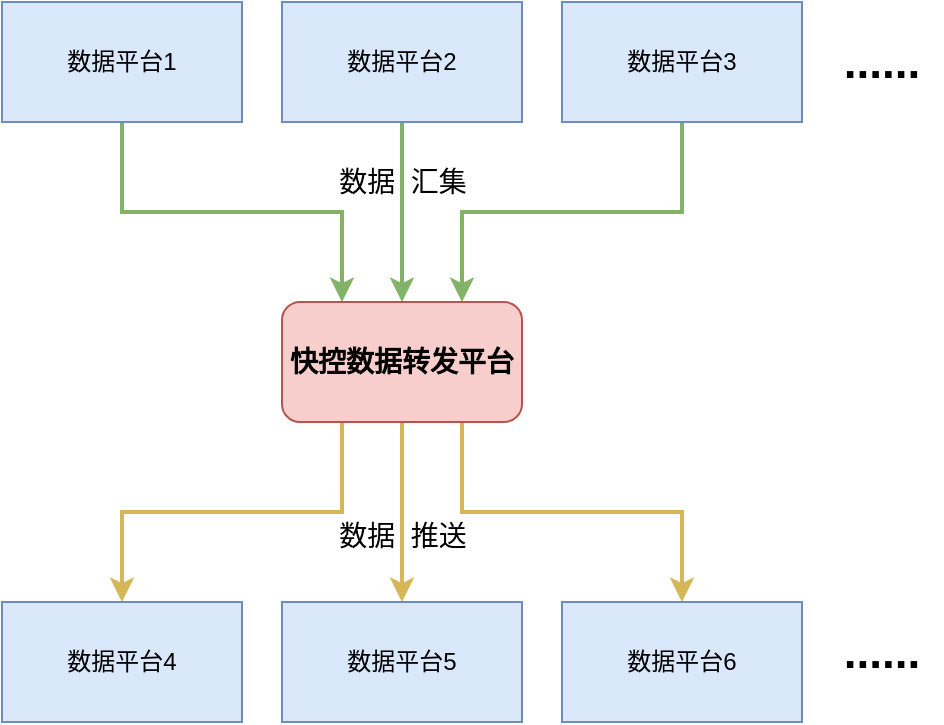 <mxfile version="16.5.6" type="github" pages="3"><diagram id="R2THEZOveWHxKFibjhno" name="Page-1"><mxGraphModel dx="1422" dy="786" grid="1" gridSize="10" guides="1" tooltips="1" connect="1" arrows="1" fold="1" page="1" pageScale="1" pageWidth="827" pageHeight="1169" math="0" shadow="0"><root><mxCell id="0"/><mxCell id="1" parent="0"/><mxCell id="psVMrp6Zv0FnGrqlBdo9-22" style="edgeStyle=orthogonalEdgeStyle;rounded=0;orthogonalLoop=1;jettySize=auto;html=1;exitX=0.5;exitY=1;exitDx=0;exitDy=0;entryX=0.25;entryY=0;entryDx=0;entryDy=0;fontSize=12;fillColor=#d5e8d4;strokeColor=#82b366;strokeWidth=2;" parent="1" source="psVMrp6Zv0FnGrqlBdo9-1" target="psVMrp6Zv0FnGrqlBdo9-6" edge="1"><mxGeometry relative="1" as="geometry"/></mxCell><mxCell id="psVMrp6Zv0FnGrqlBdo9-1" value="数据平台1" style="rounded=0;whiteSpace=wrap;html=1;fillColor=#dae8fc;strokeColor=#6c8ebf;" parent="1" vertex="1"><mxGeometry x="107" y="120" width="120" height="60" as="geometry"/></mxCell><mxCell id="psVMrp6Zv0FnGrqlBdo9-25" style="edgeStyle=orthogonalEdgeStyle;rounded=0;orthogonalLoop=1;jettySize=auto;html=1;exitX=0.5;exitY=1;exitDx=0;exitDy=0;entryX=0.5;entryY=0;entryDx=0;entryDy=0;fontSize=12;fillColor=#d5e8d4;strokeColor=#82b366;strokeWidth=2;" parent="1" source="psVMrp6Zv0FnGrqlBdo9-2" target="psVMrp6Zv0FnGrqlBdo9-6" edge="1"><mxGeometry relative="1" as="geometry"/></mxCell><mxCell id="psVMrp6Zv0FnGrqlBdo9-2" value="数据平台2" style="rounded=0;whiteSpace=wrap;html=1;fillColor=#dae8fc;strokeColor=#6c8ebf;" parent="1" vertex="1"><mxGeometry x="247" y="120" width="120" height="60" as="geometry"/></mxCell><mxCell id="psVMrp6Zv0FnGrqlBdo9-19" style="edgeStyle=orthogonalEdgeStyle;rounded=0;orthogonalLoop=1;jettySize=auto;html=1;exitX=0.5;exitY=1;exitDx=0;exitDy=0;fontSize=12;entryX=0.75;entryY=0;entryDx=0;entryDy=0;fillColor=#d5e8d4;strokeColor=#82b366;strokeWidth=2;" parent="1" source="psVMrp6Zv0FnGrqlBdo9-3" target="psVMrp6Zv0FnGrqlBdo9-6" edge="1"><mxGeometry relative="1" as="geometry"><mxPoint x="310" y="270" as="targetPoint"/></mxGeometry></mxCell><mxCell id="psVMrp6Zv0FnGrqlBdo9-3" value="数据平台3" style="rounded=0;whiteSpace=wrap;html=1;fillColor=#dae8fc;strokeColor=#6c8ebf;" parent="1" vertex="1"><mxGeometry x="387" y="120" width="120" height="60" as="geometry"/></mxCell><mxCell id="psVMrp6Zv0FnGrqlBdo9-5" value="&lt;font size=&quot;1&quot;&gt;&lt;b style=&quot;font-size: 23px&quot;&gt;......&lt;/b&gt;&lt;/font&gt;" style="text;html=1;strokeColor=none;fillColor=none;align=center;verticalAlign=middle;whiteSpace=wrap;rounded=0;" parent="1" vertex="1"><mxGeometry x="517" y="135" width="60" height="30" as="geometry"/></mxCell><mxCell id="psVMrp6Zv0FnGrqlBdo9-27" style="edgeStyle=orthogonalEdgeStyle;rounded=0;orthogonalLoop=1;jettySize=auto;html=1;exitX=0.25;exitY=1;exitDx=0;exitDy=0;entryX=0.5;entryY=0;entryDx=0;entryDy=0;fontSize=12;strokeWidth=2;fillColor=#fff2cc;strokeColor=#d6b656;" parent="1" source="psVMrp6Zv0FnGrqlBdo9-6" target="psVMrp6Zv0FnGrqlBdo9-7" edge="1"><mxGeometry relative="1" as="geometry"/></mxCell><mxCell id="psVMrp6Zv0FnGrqlBdo9-31" style="edgeStyle=orthogonalEdgeStyle;rounded=0;orthogonalLoop=1;jettySize=auto;html=1;exitX=0.75;exitY=1;exitDx=0;exitDy=0;entryX=0.5;entryY=0;entryDx=0;entryDy=0;fontSize=12;fillColor=#fff2cc;strokeColor=#d6b656;strokeWidth=2;" parent="1" source="psVMrp6Zv0FnGrqlBdo9-6" target="psVMrp6Zv0FnGrqlBdo9-9" edge="1"><mxGeometry relative="1" as="geometry"/></mxCell><mxCell id="psVMrp6Zv0FnGrqlBdo9-37" style="edgeStyle=orthogonalEdgeStyle;rounded=0;orthogonalLoop=1;jettySize=auto;html=1;exitX=0.5;exitY=1;exitDx=0;exitDy=0;entryX=0.5;entryY=0;entryDx=0;entryDy=0;fontSize=14;strokeWidth=2;fillColor=#fff2cc;strokeColor=#d6b656;" parent="1" source="psVMrp6Zv0FnGrqlBdo9-6" target="psVMrp6Zv0FnGrqlBdo9-8" edge="1"><mxGeometry relative="1" as="geometry"/></mxCell><mxCell id="psVMrp6Zv0FnGrqlBdo9-6" value="&lt;font style=&quot;font-size: 14px&quot;&gt;&lt;b&gt;快控数据转发平台&lt;/b&gt;&lt;/font&gt;" style="rounded=1;whiteSpace=wrap;html=1;fontSize=12;labelBorderColor=none;fillColor=#f8cecc;strokeColor=#b85450;" parent="1" vertex="1"><mxGeometry x="247" y="270" width="120" height="60" as="geometry"/></mxCell><mxCell id="psVMrp6Zv0FnGrqlBdo9-7" value="数据平台4" style="rounded=0;whiteSpace=wrap;html=1;fillColor=#dae8fc;strokeColor=#6c8ebf;" parent="1" vertex="1"><mxGeometry x="107" y="420" width="120" height="60" as="geometry"/></mxCell><mxCell id="psVMrp6Zv0FnGrqlBdo9-8" value="数据平台5" style="rounded=0;whiteSpace=wrap;html=1;fillColor=#dae8fc;strokeColor=#6c8ebf;" parent="1" vertex="1"><mxGeometry x="247" y="420" width="120" height="60" as="geometry"/></mxCell><mxCell id="psVMrp6Zv0FnGrqlBdo9-9" value="数据平台6" style="rounded=0;whiteSpace=wrap;html=1;fillColor=#dae8fc;strokeColor=#6c8ebf;" parent="1" vertex="1"><mxGeometry x="387" y="420" width="120" height="60" as="geometry"/></mxCell><mxCell id="psVMrp6Zv0FnGrqlBdo9-11" value="&lt;font size=&quot;1&quot;&gt;&lt;b style=&quot;font-size: 23px&quot;&gt;......&lt;/b&gt;&lt;/font&gt;" style="text;html=1;strokeColor=none;fillColor=none;align=center;verticalAlign=middle;whiteSpace=wrap;rounded=0;" parent="1" vertex="1"><mxGeometry x="517" y="430" width="60" height="30" as="geometry"/></mxCell><mxCell id="psVMrp6Zv0FnGrqlBdo9-32" value="数据&amp;nbsp; 汇集" style="text;html=1;strokeColor=none;fillColor=none;align=center;verticalAlign=middle;whiteSpace=wrap;rounded=0;labelBorderColor=none;fontSize=14;strokeWidth=2;" parent="1" vertex="1"><mxGeometry x="270.5" y="195" width="73" height="30" as="geometry"/></mxCell><mxCell id="psVMrp6Zv0FnGrqlBdo9-38" value="数据&amp;nbsp; 推送" style="text;html=1;strokeColor=none;fillColor=none;align=center;verticalAlign=middle;whiteSpace=wrap;rounded=0;labelBorderColor=none;fontSize=14;strokeWidth=2;" parent="1" vertex="1"><mxGeometry x="270.5" y="372" width="73" height="30" as="geometry"/></mxCell></root></mxGraphModel></diagram><diagram id="UJ6dEAMngYKNY6mzbba0" name="Page-2"><mxGraphModel dx="1047" dy="556" grid="1" gridSize="10" guides="1" tooltips="1" connect="1" arrows="1" fold="1" page="1" pageScale="1" pageWidth="827" pageHeight="1169" math="0" shadow="0"><root><mxCell id="HPbn3wRUZZfYsyes1C9u-0"/><mxCell id="HPbn3wRUZZfYsyes1C9u-1" parent="HPbn3wRUZZfYsyes1C9u-0"/><mxCell id="HPbn3wRUZZfYsyes1C9u-25" value="" style="rounded=0;whiteSpace=wrap;html=1;labelBorderColor=none;fontSize=16;strokeWidth=2;fillColor=#f5f5f5;strokeColor=#666666;fontColor=#333333;" vertex="1" parent="HPbn3wRUZZfYsyes1C9u-1"><mxGeometry x="130" y="130" width="530" height="470" as="geometry"/></mxCell><mxCell id="HPbn3wRUZZfYsyes1C9u-4" value="快控数据转发平台" style="text;html=1;strokeColor=none;fillColor=none;align=center;verticalAlign=middle;whiteSpace=wrap;rounded=0;labelBorderColor=none;fontSize=16;fontStyle=1" vertex="1" parent="HPbn3wRUZZfYsyes1C9u-1"><mxGeometry x="130" y="144" width="150" height="20" as="geometry"/></mxCell><mxCell id="HPbn3wRUZZfYsyes1C9u-15" value="" style="rounded=0;whiteSpace=wrap;html=1;labelBorderColor=none;fontSize=12;strokeWidth=2;fillColor=#fad7ac;strokeColor=#b46504;" vertex="1" parent="HPbn3wRUZZfYsyes1C9u-1"><mxGeometry x="130" y="180" width="530" height="120" as="geometry"/></mxCell><mxCell id="HPbn3wRUZZfYsyes1C9u-16" value="Web服务" style="text;html=1;strokeColor=none;fillColor=none;align=center;verticalAlign=middle;whiteSpace=wrap;rounded=0;labelBorderColor=none;fontSize=16;" vertex="1" parent="HPbn3wRUZZfYsyes1C9u-1"><mxGeometry x="140" y="225" width="70" height="30" as="geometry"/></mxCell><mxCell id="HPbn3wRUZZfYsyes1C9u-17" value="数据转发配置UI" style="rounded=0;whiteSpace=wrap;html=1;labelBorderColor=none;fontSize=12;strokeWidth=2;" vertex="1" parent="HPbn3wRUZZfYsyes1C9u-1"><mxGeometry x="220" y="210" width="120" height="60" as="geometry"/></mxCell><mxCell id="HPbn3wRUZZfYsyes1C9u-23" value="" style="group" vertex="1" connectable="0" parent="HPbn3wRUZZfYsyes1C9u-1"><mxGeometry x="130" y="470" width="530" height="130" as="geometry"/></mxCell><mxCell id="HPbn3wRUZZfYsyes1C9u-5" value="" style="rounded=0;whiteSpace=wrap;html=1;labelBorderColor=none;fontSize=16;strokeWidth=2;fillColor=#cdeb8b;strokeColor=#36393d;" vertex="1" parent="HPbn3wRUZZfYsyes1C9u-23"><mxGeometry width="530" height="130" as="geometry"/></mxCell><mxCell id="HPbn3wRUZZfYsyes1C9u-21" value="" style="group" vertex="1" connectable="0" parent="HPbn3wRUZZfYsyes1C9u-23"><mxGeometry x="10" y="35" width="480" height="60" as="geometry"/></mxCell><mxCell id="HPbn3wRUZZfYsyes1C9u-6" value="&lt;font style=&quot;font-size: 12px&quot;&gt;数据平台、转发配置&lt;/font&gt;" style="rounded=0;whiteSpace=wrap;html=1;labelBorderColor=none;fontSize=16;strokeWidth=2;" vertex="1" parent="HPbn3wRUZZfYsyes1C9u-21"><mxGeometry x="80" width="120" height="60" as="geometry"/></mxCell><mxCell id="HPbn3wRUZZfYsyes1C9u-7" value="&lt;span style=&quot;font-size: 12px;&quot;&gt;实时数据&lt;/span&gt;" style="rounded=0;whiteSpace=wrap;html=1;labelBorderColor=none;fontSize=12;strokeWidth=2;" vertex="1" parent="HPbn3wRUZZfYsyes1C9u-21"><mxGeometry x="220" width="120" height="60" as="geometry"/></mxCell><mxCell id="HPbn3wRUZZfYsyes1C9u-9" value="&lt;span style=&quot;font-size: 12px;&quot;&gt;转发记录&lt;/span&gt;" style="rounded=0;whiteSpace=wrap;html=1;labelBorderColor=none;fontSize=12;strokeWidth=2;" vertex="1" parent="HPbn3wRUZZfYsyes1C9u-21"><mxGeometry x="360" width="120" height="60" as="geometry"/></mxCell><mxCell id="HPbn3wRUZZfYsyes1C9u-11" value="数据库" style="text;html=1;strokeColor=none;fillColor=none;align=center;verticalAlign=middle;whiteSpace=wrap;rounded=0;labelBorderColor=none;fontSize=16;" vertex="1" parent="HPbn3wRUZZfYsyes1C9u-21"><mxGeometry y="15" width="60" height="30" as="geometry"/></mxCell><mxCell id="HPbn3wRUZZfYsyes1C9u-24" value="" style="group;fillColor=none;" vertex="1" connectable="0" parent="HPbn3wRUZZfYsyes1C9u-1"><mxGeometry x="130" y="300" width="530" height="170" as="geometry"/></mxCell><mxCell id="HPbn3wRUZZfYsyes1C9u-12" value="" style="rounded=0;whiteSpace=wrap;html=1;labelBorderColor=none;fontSize=12;strokeWidth=2;fillColor=#b1ddf0;strokeColor=#10739e;" vertex="1" parent="HPbn3wRUZZfYsyes1C9u-24"><mxGeometry width="530" height="170" as="geometry"/></mxCell><mxCell id="HPbn3wRUZZfYsyes1C9u-13" value="Java服务" style="text;html=1;strokeColor=none;fillColor=none;align=center;verticalAlign=middle;whiteSpace=wrap;rounded=0;labelBorderColor=none;fontSize=16;" vertex="1" parent="HPbn3wRUZZfYsyes1C9u-24"><mxGeometry x="10" y="50" width="70" height="30" as="geometry"/></mxCell><mxCell id="HPbn3wRUZZfYsyes1C9u-18" value="认证中心" style="rounded=0;whiteSpace=wrap;html=1;labelBorderColor=none;fontSize=12;strokeWidth=2;" vertex="1" parent="HPbn3wRUZZfYsyes1C9u-24"><mxGeometry x="90" y="20" width="120" height="60" as="geometry"/></mxCell><mxCell id="HPbn3wRUZZfYsyes1C9u-19" value="转发配置服务" style="rounded=0;whiteSpace=wrap;html=1;labelBorderColor=none;fontSize=12;strokeWidth=2;" vertex="1" parent="HPbn3wRUZZfYsyes1C9u-24"><mxGeometry x="230" y="20" width="120" height="60" as="geometry"/></mxCell><mxCell id="HPbn3wRUZZfYsyes1C9u-20" value="数据采集服务" style="rounded=0;whiteSpace=wrap;html=1;labelBorderColor=none;fontSize=12;strokeWidth=2;" vertex="1" parent="HPbn3wRUZZfYsyes1C9u-24"><mxGeometry x="370" y="20" width="120" height="60" as="geometry"/></mxCell><mxCell id="HPbn3wRUZZfYsyes1C9u-22" value="数据推送服务" style="rounded=0;whiteSpace=wrap;html=1;labelBorderColor=none;fontSize=12;strokeWidth=2;" vertex="1" parent="HPbn3wRUZZfYsyes1C9u-24"><mxGeometry x="90" y="90" width="120" height="60" as="geometry"/></mxCell></root></mxGraphModel></diagram><diagram id="2XacEtmYQC3fIjJ8G4x5" name="Page-3"><mxGraphModel dx="1047" dy="556" grid="1" gridSize="10" guides="1" tooltips="1" connect="1" arrows="1" fold="1" page="1" pageScale="1" pageWidth="827" pageHeight="1169" math="0" shadow="0"><root><mxCell id="yNFm2YhDvMceSMi93dVX-0"/><mxCell id="yNFm2YhDvMceSMi93dVX-1" parent="yNFm2YhDvMceSMi93dVX-0"/></root></mxGraphModel></diagram></mxfile>